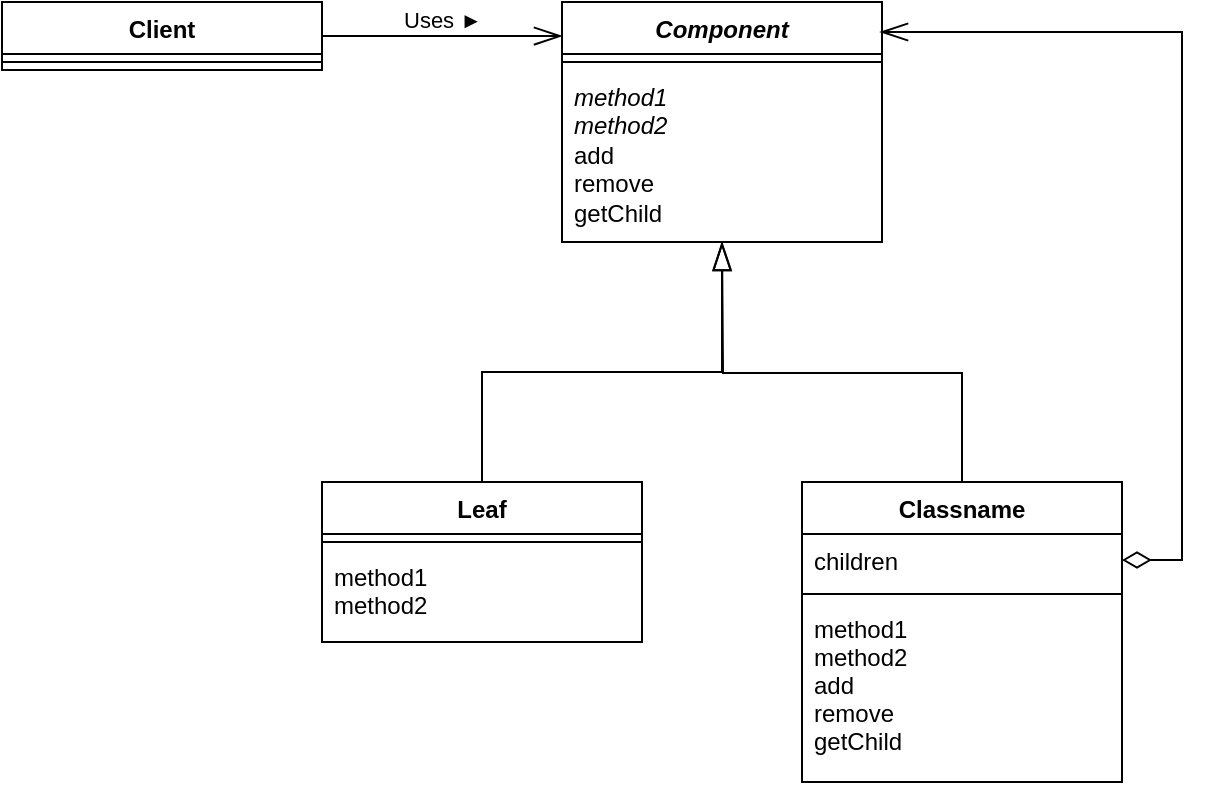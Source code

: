 <mxfile version="13.7.3" type="device"><diagram id="CT1GKJoFphxbQUOUIRXP" name="Page-1"><mxGraphModel dx="1426" dy="905" grid="1" gridSize="10" guides="1" tooltips="1" connect="1" arrows="1" fold="1" page="1" pageScale="1" pageWidth="850" pageHeight="1100" math="0" shadow="0"><root><mxCell id="0"/><mxCell id="1" parent="0"/><mxCell id="sTMMcVvTfCiKh8_t2-HX-1" value="Component" style="swimlane;fontStyle=3;align=center;verticalAlign=top;childLayout=stackLayout;horizontal=1;startSize=26;horizontalStack=0;resizeParent=1;resizeParentMax=0;resizeLast=0;collapsible=1;marginBottom=0;fillColor=none;" vertex="1" parent="1"><mxGeometry x="420" y="160" width="160" height="120" as="geometry"/></mxCell><mxCell id="sTMMcVvTfCiKh8_t2-HX-3" value="" style="line;strokeWidth=1;fillColor=none;align=left;verticalAlign=middle;spacingTop=-1;spacingLeft=3;spacingRight=3;rotatable=0;labelPosition=right;points=[];portConstraint=eastwest;" vertex="1" parent="sTMMcVvTfCiKh8_t2-HX-1"><mxGeometry y="26" width="160" height="8" as="geometry"/></mxCell><mxCell id="sTMMcVvTfCiKh8_t2-HX-4" value="&lt;i&gt;method1&lt;br&gt;method2&lt;/i&gt;&lt;br&gt;add&lt;br&gt;remove&lt;br&gt;getChild" style="text;strokeColor=none;fillColor=none;align=left;verticalAlign=top;spacingLeft=4;spacingRight=4;overflow=hidden;rotatable=0;points=[[0,0.5],[1,0.5]];portConstraint=eastwest;html=1;" vertex="1" parent="sTMMcVvTfCiKh8_t2-HX-1"><mxGeometry y="34" width="160" height="86" as="geometry"/></mxCell><mxCell id="sTMMcVvTfCiKh8_t2-HX-17" style="edgeStyle=orthogonalEdgeStyle;rounded=0;orthogonalLoop=1;jettySize=auto;html=1;exitX=0.5;exitY=0;exitDx=0;exitDy=0;entryX=0.5;entryY=1;entryDx=0;entryDy=0;entryPerimeter=0;startArrow=none;startFill=0;startSize=12;endArrow=blockThin;endFill=0;endSize=12;" edge="1" parent="1" source="sTMMcVvTfCiKh8_t2-HX-5" target="sTMMcVvTfCiKh8_t2-HX-4"><mxGeometry relative="1" as="geometry"/></mxCell><mxCell id="sTMMcVvTfCiKh8_t2-HX-5" value="Leaf" style="swimlane;fontStyle=1;align=center;verticalAlign=top;childLayout=stackLayout;horizontal=1;startSize=26;horizontalStack=0;resizeParent=1;resizeParentMax=0;resizeLast=0;collapsible=1;marginBottom=0;fillColor=none;" vertex="1" parent="1"><mxGeometry x="300" y="400" width="160" height="80" as="geometry"/></mxCell><mxCell id="sTMMcVvTfCiKh8_t2-HX-7" value="" style="line;strokeWidth=1;fillColor=none;align=left;verticalAlign=middle;spacingTop=-1;spacingLeft=3;spacingRight=3;rotatable=0;labelPosition=right;points=[];portConstraint=eastwest;" vertex="1" parent="sTMMcVvTfCiKh8_t2-HX-5"><mxGeometry y="26" width="160" height="8" as="geometry"/></mxCell><mxCell id="sTMMcVvTfCiKh8_t2-HX-8" value="method1&#10;method2" style="text;strokeColor=none;fillColor=none;align=left;verticalAlign=top;spacingLeft=4;spacingRight=4;overflow=hidden;rotatable=0;points=[[0,0.5],[1,0.5]];portConstraint=eastwest;" vertex="1" parent="sTMMcVvTfCiKh8_t2-HX-5"><mxGeometry y="34" width="160" height="46" as="geometry"/></mxCell><mxCell id="sTMMcVvTfCiKh8_t2-HX-18" style="edgeStyle=orthogonalEdgeStyle;rounded=0;orthogonalLoop=1;jettySize=auto;html=1;exitX=0.5;exitY=0;exitDx=0;exitDy=0;startArrow=none;startFill=0;startSize=12;endArrow=blockThin;endFill=0;endSize=12;" edge="1" parent="1" source="sTMMcVvTfCiKh8_t2-HX-9"><mxGeometry relative="1" as="geometry"><mxPoint x="500" y="280" as="targetPoint"/></mxGeometry></mxCell><mxCell id="sTMMcVvTfCiKh8_t2-HX-9" value="Classname" style="swimlane;fontStyle=1;align=center;verticalAlign=top;childLayout=stackLayout;horizontal=1;startSize=26;horizontalStack=0;resizeParent=1;resizeParentMax=0;resizeLast=0;collapsible=1;marginBottom=0;fillColor=none;" vertex="1" parent="1"><mxGeometry x="540" y="400" width="160" height="150" as="geometry"/></mxCell><mxCell id="sTMMcVvTfCiKh8_t2-HX-10" value="children" style="text;strokeColor=none;fillColor=none;align=left;verticalAlign=top;spacingLeft=4;spacingRight=4;overflow=hidden;rotatable=0;points=[[0,0.5],[1,0.5]];portConstraint=eastwest;" vertex="1" parent="sTMMcVvTfCiKh8_t2-HX-9"><mxGeometry y="26" width="160" height="26" as="geometry"/></mxCell><mxCell id="sTMMcVvTfCiKh8_t2-HX-11" value="" style="line;strokeWidth=1;fillColor=none;align=left;verticalAlign=middle;spacingTop=-1;spacingLeft=3;spacingRight=3;rotatable=0;labelPosition=right;points=[];portConstraint=eastwest;" vertex="1" parent="sTMMcVvTfCiKh8_t2-HX-9"><mxGeometry y="52" width="160" height="8" as="geometry"/></mxCell><mxCell id="sTMMcVvTfCiKh8_t2-HX-12" value="method1&#10;method2&#10;add&#10;remove&#10;getChild" style="text;strokeColor=none;fillColor=none;align=left;verticalAlign=top;spacingLeft=4;spacingRight=4;overflow=hidden;rotatable=0;points=[[0,0.5],[1,0.5]];portConstraint=eastwest;" vertex="1" parent="sTMMcVvTfCiKh8_t2-HX-9"><mxGeometry y="60" width="160" height="90" as="geometry"/></mxCell><mxCell id="sTMMcVvTfCiKh8_t2-HX-20" style="edgeStyle=orthogonalEdgeStyle;rounded=0;orthogonalLoop=1;jettySize=auto;html=1;exitX=1;exitY=0.5;exitDx=0;exitDy=0;entryX=0;entryY=0.142;entryDx=0;entryDy=0;entryPerimeter=0;startArrow=none;startFill=0;startSize=12;endArrow=openThin;endFill=0;endSize=12;" edge="1" parent="1" source="sTMMcVvTfCiKh8_t2-HX-13" target="sTMMcVvTfCiKh8_t2-HX-1"><mxGeometry relative="1" as="geometry"/></mxCell><mxCell id="sTMMcVvTfCiKh8_t2-HX-21" value="Uses ►" style="edgeLabel;html=1;align=center;verticalAlign=middle;resizable=0;points=[];labelBackgroundColor=none;" vertex="1" connectable="0" parent="sTMMcVvTfCiKh8_t2-HX-20"><mxGeometry relative="1" as="geometry"><mxPoint y="-8" as="offset"/></mxGeometry></mxCell><mxCell id="sTMMcVvTfCiKh8_t2-HX-13" value="Client" style="swimlane;fontStyle=1;align=center;verticalAlign=top;childLayout=stackLayout;horizontal=1;startSize=26;horizontalStack=0;resizeParent=1;resizeParentMax=0;resizeLast=0;collapsible=1;marginBottom=0;fillColor=none;" vertex="1" parent="1"><mxGeometry x="140" y="160" width="160" height="34" as="geometry"/></mxCell><mxCell id="sTMMcVvTfCiKh8_t2-HX-15" value="" style="line;strokeWidth=1;fillColor=none;align=left;verticalAlign=middle;spacingTop=-1;spacingLeft=3;spacingRight=3;rotatable=0;labelPosition=right;points=[];portConstraint=eastwest;" vertex="1" parent="sTMMcVvTfCiKh8_t2-HX-13"><mxGeometry y="26" width="160" height="8" as="geometry"/></mxCell><mxCell id="sTMMcVvTfCiKh8_t2-HX-19" style="edgeStyle=orthogonalEdgeStyle;rounded=0;orthogonalLoop=1;jettySize=auto;html=1;exitX=1;exitY=0.5;exitDx=0;exitDy=0;entryX=0.994;entryY=0.125;entryDx=0;entryDy=0;entryPerimeter=0;startArrow=diamondThin;startFill=0;startSize=12;endArrow=openThin;endFill=0;endSize=12;" edge="1" parent="1" source="sTMMcVvTfCiKh8_t2-HX-10" target="sTMMcVvTfCiKh8_t2-HX-1"><mxGeometry relative="1" as="geometry"/></mxCell></root></mxGraphModel></diagram></mxfile>